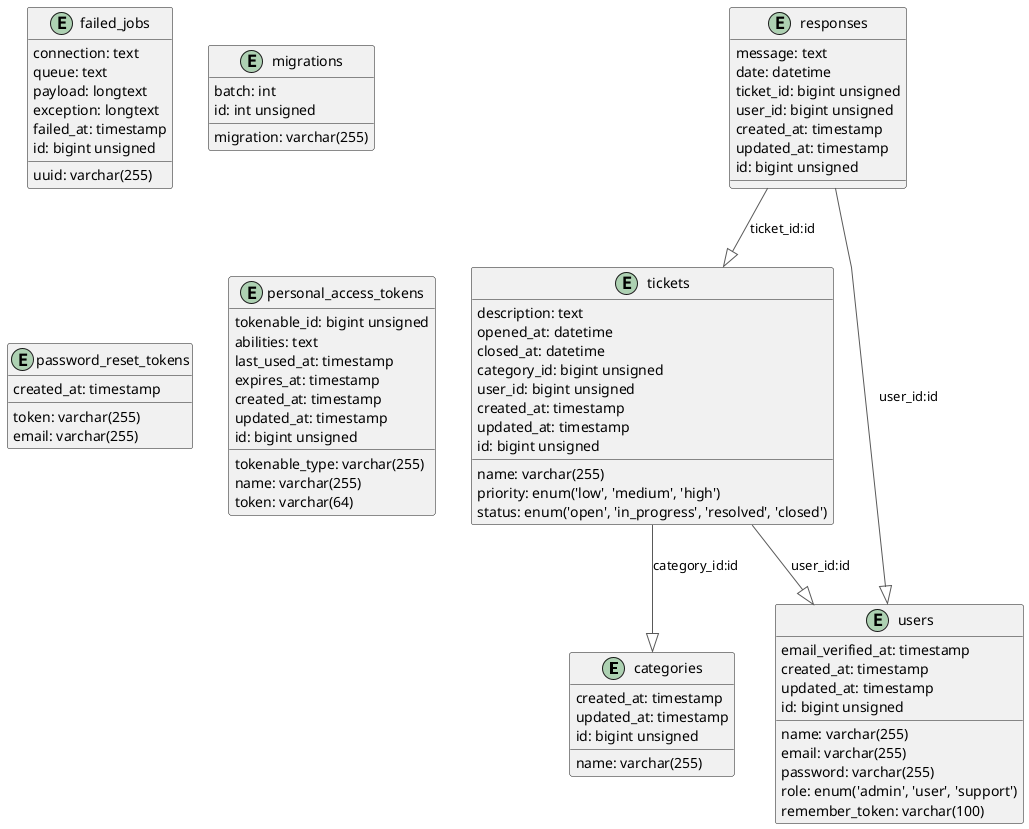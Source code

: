 @startuml
top to bottom direction
skinparam linetype polyline

entity categories {
   name: varchar(255)
   created_at: timestamp
   updated_at: timestamp
   id: bigint unsigned
}
entity failed_jobs {
   uuid: varchar(255)
   connection: text
   queue: text
   payload: longtext
   exception: longtext
   failed_at: timestamp
   id: bigint unsigned
}
entity migrations {
   migration: varchar(255)
   batch: int
   id: int unsigned
}
entity password_reset_tokens {
   token: varchar(255)
   created_at: timestamp
   email: varchar(255)
}
entity personal_access_tokens {
   tokenable_type: varchar(255)
   tokenable_id: bigint unsigned
   name: varchar(255)
   token: varchar(64)
   abilities: text
   last_used_at: timestamp
   expires_at: timestamp
   created_at: timestamp
   updated_at: timestamp
   id: bigint unsigned
}
entity responses {
   message: text
   date: datetime
   ticket_id: bigint unsigned
   user_id: bigint unsigned
   created_at: timestamp
   updated_at: timestamp
   id: bigint unsigned
}
entity  tickets {
   name: varchar(255)
   description: text
   priority: enum('low', 'medium', 'high')
   status: enum('open', 'in_progress', 'resolved', 'closed')
   opened_at: datetime
   closed_at: datetime
   category_id: bigint unsigned
   user_id: bigint unsigned
   created_at: timestamp
   updated_at: timestamp
   id: bigint unsigned
}
entity  users {
   name: varchar(255)
   email: varchar(255)
   email_verified_at: timestamp
   password: varchar(255)
   role: enum('admin', 'user', 'support')
   remember_token: varchar(100)
   created_at: timestamp
   updated_at: timestamp
   id: bigint unsigned
}

responses               -[#595959,plain]-^  tickets                : "ticket_id:id"
responses               -[#595959,plain]-^  users                  : "user_id:id"
tickets                 -[#595959,plain]-^  categories             : "category_id:id"
tickets                 -[#595959,plain]-^  users                  : "user_id:id"
@enduml
